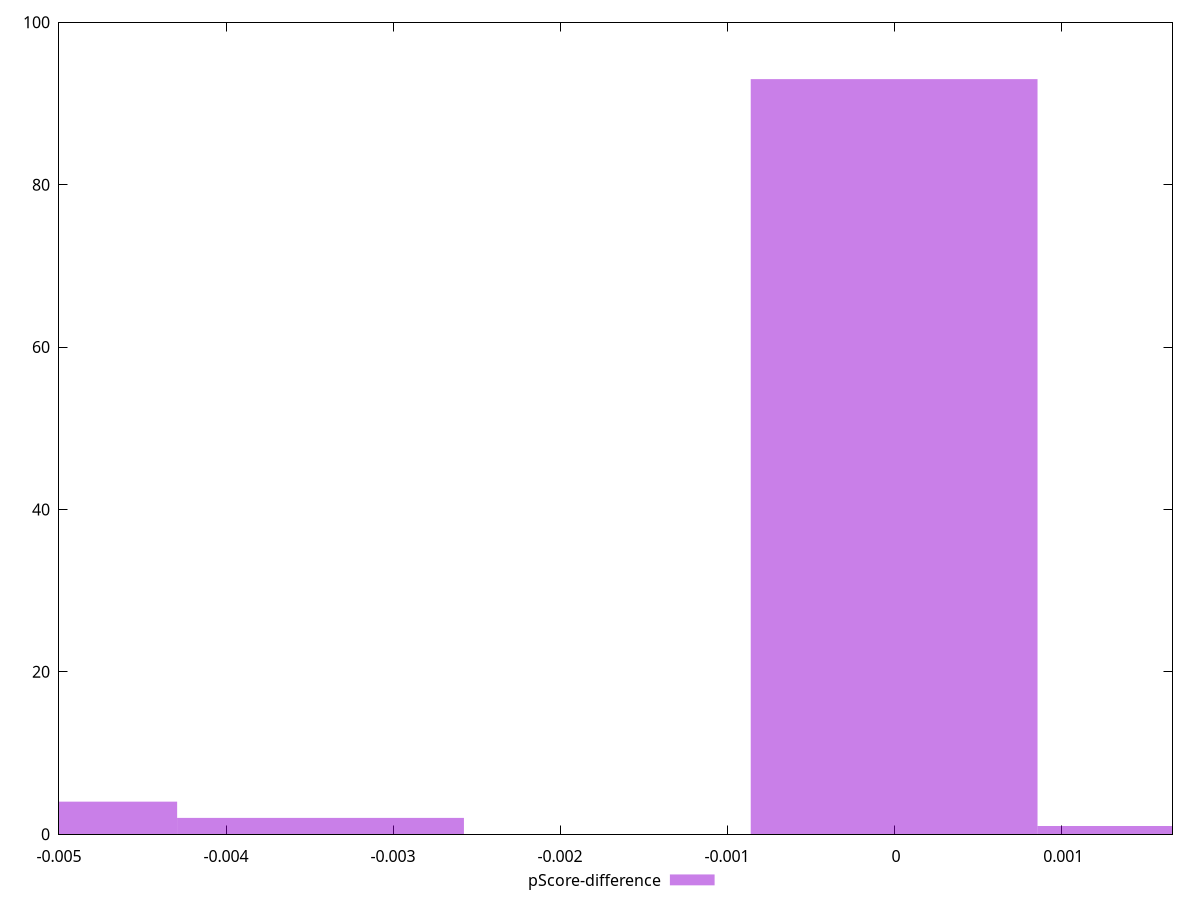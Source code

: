 reset

$pScoreDifference <<EOF
0 93
-0.005151268899431083 4
-0.0034341792662873887 2
0.0017170896331436944 1
EOF

set key outside below
set boxwidth 0.0017170896331436944
set xrange [-0.0050000000000000044:0.0016666666666667052]
set yrange [0:100]
set trange [0:100]
set style fill transparent solid 0.5 noborder
set terminal svg size 640, 490 enhanced background rgb 'white'
set output "reports/report_00028_2021-02-24T12-49-42.674Z/unused-css-rules/samples/card/pScore-difference/histogram.svg"

plot $pScoreDifference title "pScore-difference" with boxes

reset
